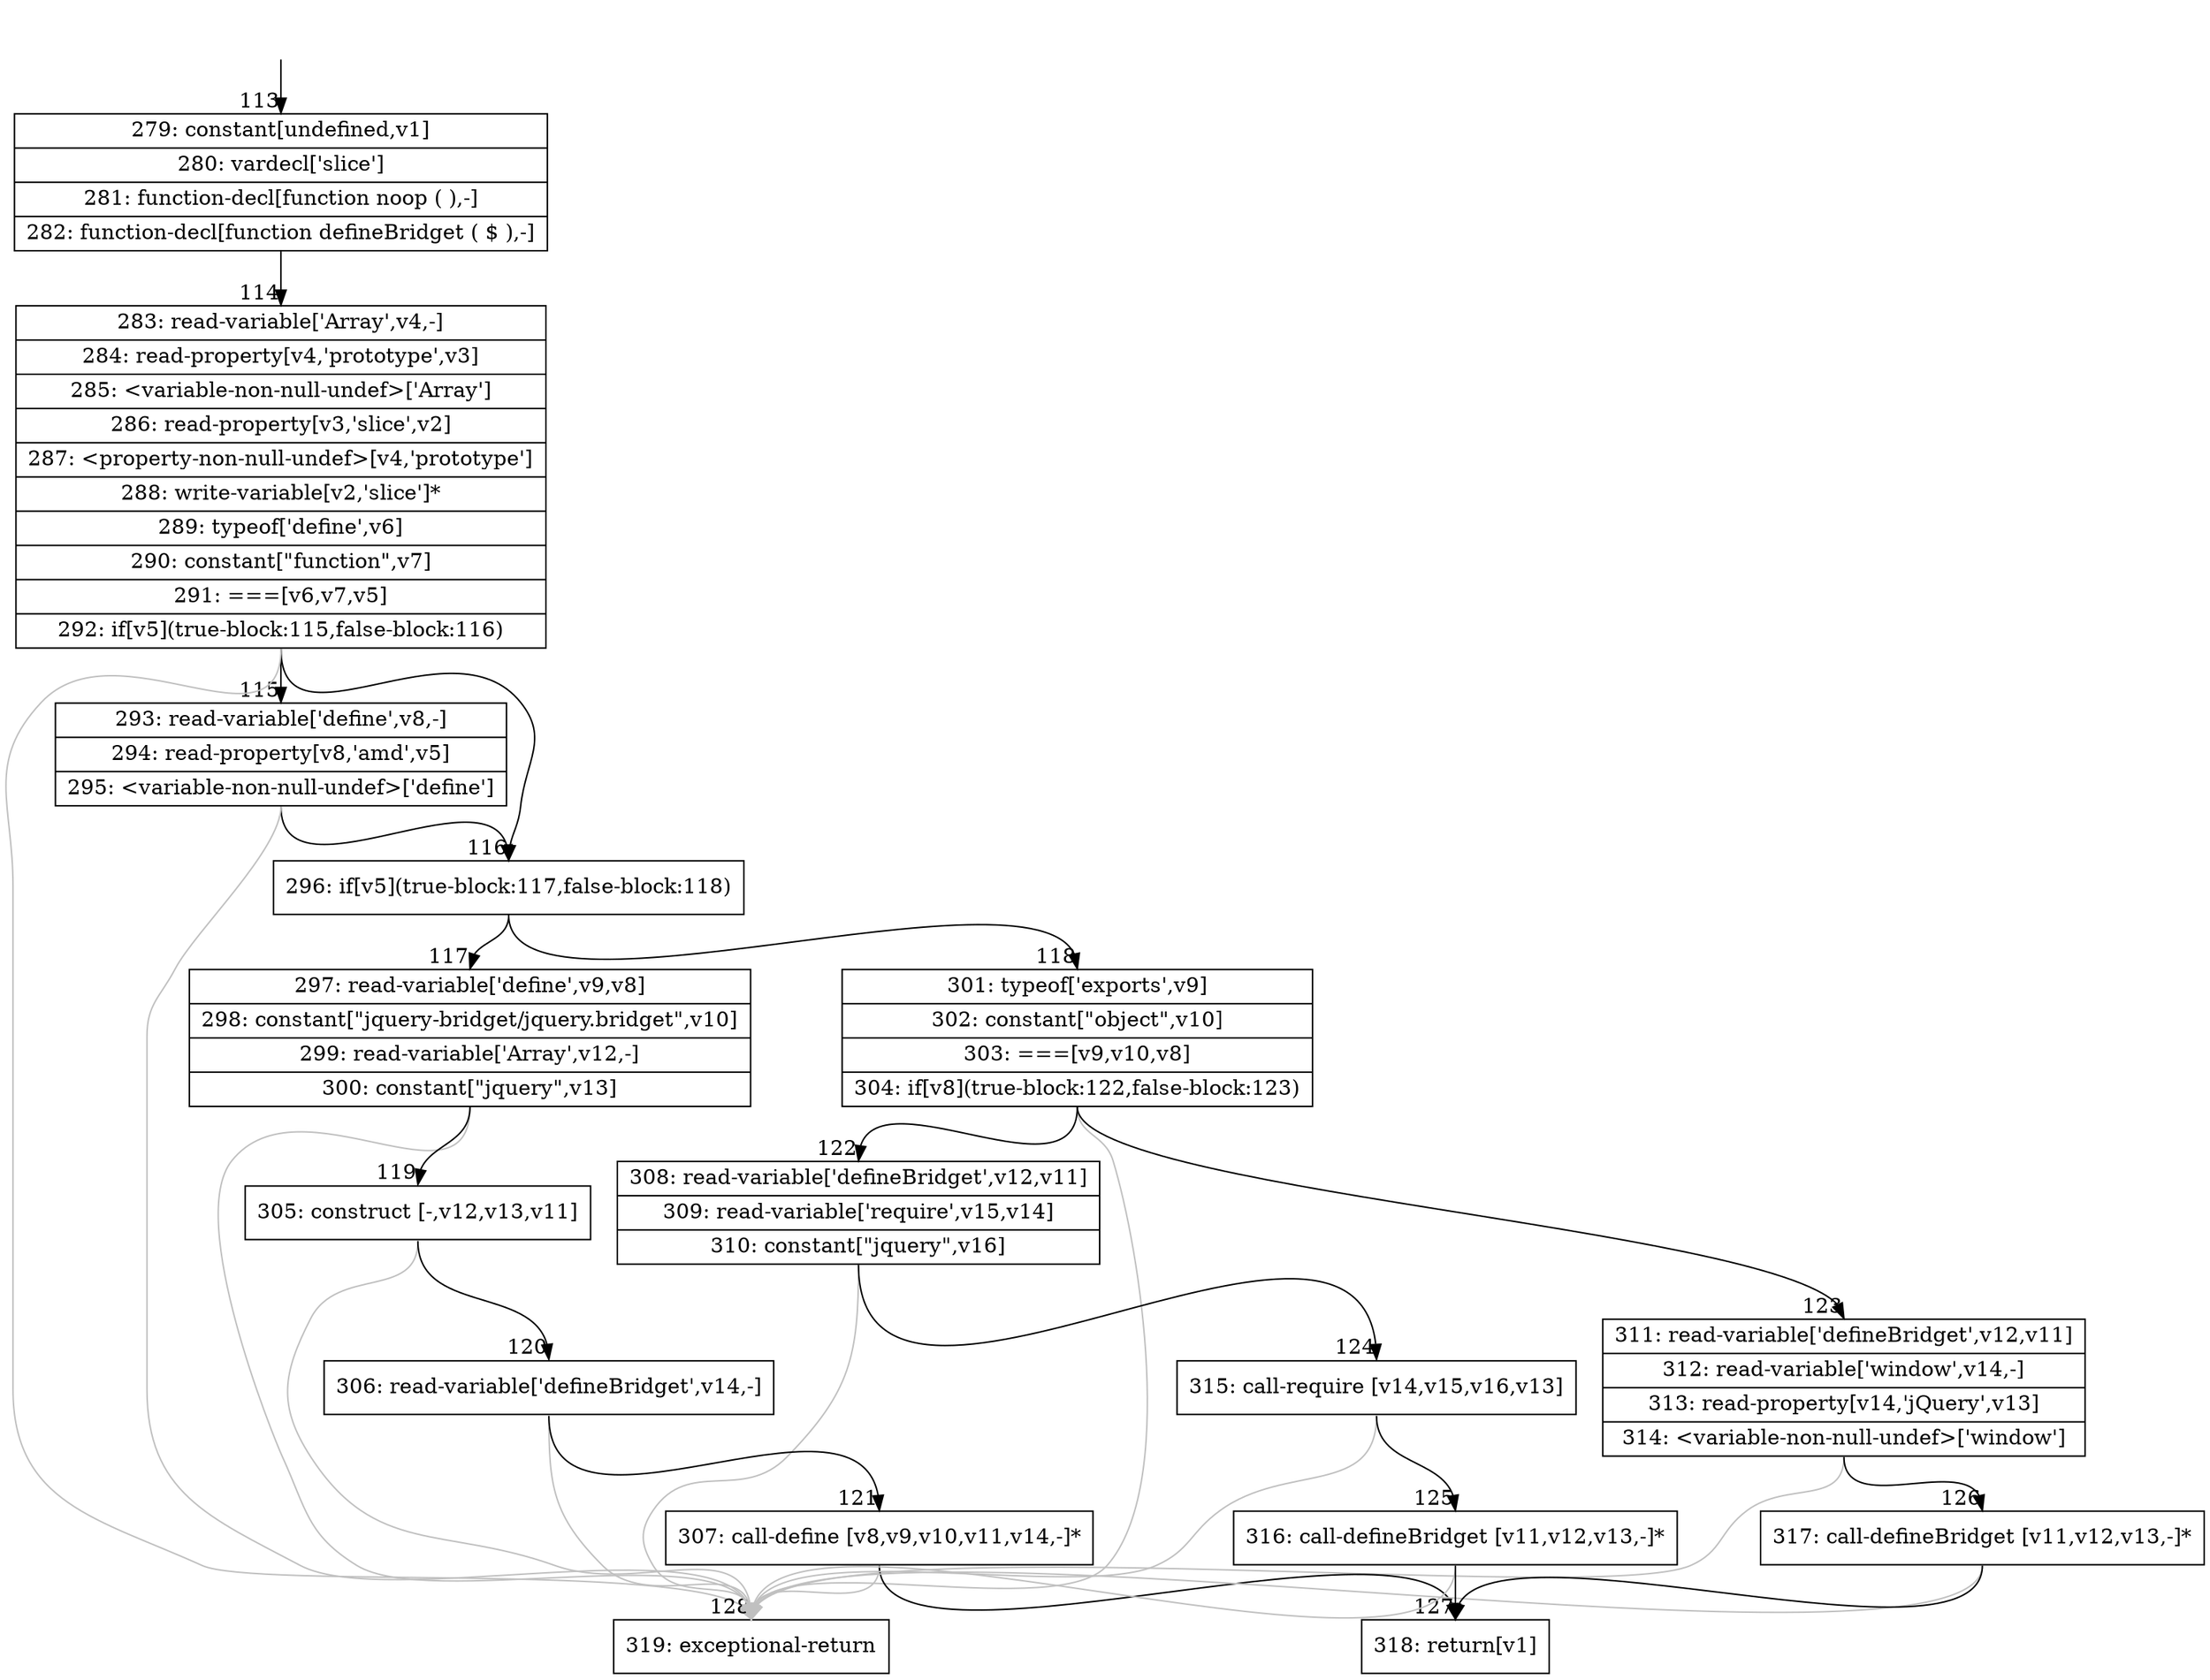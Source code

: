 digraph {
rankdir="TD"
BB_entry1[shape=none,label=""];
BB_entry1 -> BB113 [tailport=s, headport=n, headlabel="    113"]
BB113 [shape=record label="{279: constant[undefined,v1]|280: vardecl['slice']|281: function-decl[function noop ( ),-]|282: function-decl[function defineBridget ( $ ),-]}" ] 
BB113 -> BB114 [tailport=s, headport=n, headlabel="      114"]
BB114 [shape=record label="{283: read-variable['Array',v4,-]|284: read-property[v4,'prototype',v3]|285: \<variable-non-null-undef\>['Array']|286: read-property[v3,'slice',v2]|287: \<property-non-null-undef\>[v4,'prototype']|288: write-variable[v2,'slice']*|289: typeof['define',v6]|290: constant[\"function\",v7]|291: ===[v6,v7,v5]|292: if[v5](true-block:115,false-block:116)}" ] 
BB114 -> BB116 [tailport=s, headport=n, headlabel="      116"]
BB114 -> BB115 [tailport=s, headport=n, headlabel="      115"]
BB114 -> BB128 [tailport=s, headport=n, color=gray, headlabel="      128"]
BB115 [shape=record label="{293: read-variable['define',v8,-]|294: read-property[v8,'amd',v5]|295: \<variable-non-null-undef\>['define']}" ] 
BB115 -> BB116 [tailport=s, headport=n]
BB115 -> BB128 [tailport=s, headport=n, color=gray]
BB116 [shape=record label="{296: if[v5](true-block:117,false-block:118)}" ] 
BB116 -> BB117 [tailport=s, headport=n, headlabel="      117"]
BB116 -> BB118 [tailport=s, headport=n, headlabel="      118"]
BB117 [shape=record label="{297: read-variable['define',v9,v8]|298: constant[\"jquery-bridget/jquery.bridget\",v10]|299: read-variable['Array',v12,-]|300: constant[\"jquery\",v13]}" ] 
BB117 -> BB119 [tailport=s, headport=n, headlabel="      119"]
BB117 -> BB128 [tailport=s, headport=n, color=gray]
BB118 [shape=record label="{301: typeof['exports',v9]|302: constant[\"object\",v10]|303: ===[v9,v10,v8]|304: if[v8](true-block:122,false-block:123)}" ] 
BB118 -> BB122 [tailport=s, headport=n, headlabel="      122"]
BB118 -> BB123 [tailport=s, headport=n, headlabel="      123"]
BB118 -> BB128 [tailport=s, headport=n, color=gray]
BB119 [shape=record label="{305: construct [-,v12,v13,v11]}" ] 
BB119 -> BB120 [tailport=s, headport=n, headlabel="      120"]
BB119 -> BB128 [tailport=s, headport=n, color=gray]
BB120 [shape=record label="{306: read-variable['defineBridget',v14,-]}" ] 
BB120 -> BB121 [tailport=s, headport=n, headlabel="      121"]
BB120 -> BB128 [tailport=s, headport=n, color=gray]
BB121 [shape=record label="{307: call-define [v8,v9,v10,v11,v14,-]*}" ] 
BB121 -> BB127 [tailport=s, headport=n, headlabel="      127"]
BB121 -> BB128 [tailport=s, headport=n, color=gray]
BB122 [shape=record label="{308: read-variable['defineBridget',v12,v11]|309: read-variable['require',v15,v14]|310: constant[\"jquery\",v16]}" ] 
BB122 -> BB124 [tailport=s, headport=n, headlabel="      124"]
BB122 -> BB128 [tailport=s, headport=n, color=gray]
BB123 [shape=record label="{311: read-variable['defineBridget',v12,v11]|312: read-variable['window',v14,-]|313: read-property[v14,'jQuery',v13]|314: \<variable-non-null-undef\>['window']}" ] 
BB123 -> BB126 [tailport=s, headport=n, headlabel="      126"]
BB123 -> BB128 [tailport=s, headport=n, color=gray]
BB124 [shape=record label="{315: call-require [v14,v15,v16,v13]}" ] 
BB124 -> BB125 [tailport=s, headport=n, headlabel="      125"]
BB124 -> BB128 [tailport=s, headport=n, color=gray]
BB125 [shape=record label="{316: call-defineBridget [v11,v12,v13,-]*}" ] 
BB125 -> BB127 [tailport=s, headport=n]
BB125 -> BB128 [tailport=s, headport=n, color=gray]
BB126 [shape=record label="{317: call-defineBridget [v11,v12,v13,-]*}" ] 
BB126 -> BB127 [tailport=s, headport=n]
BB126 -> BB128 [tailport=s, headport=n, color=gray]
BB127 [shape=record label="{318: return[v1]}" ] 
BB128 [shape=record label="{319: exceptional-return}" ] 
//#$~ 144
}
